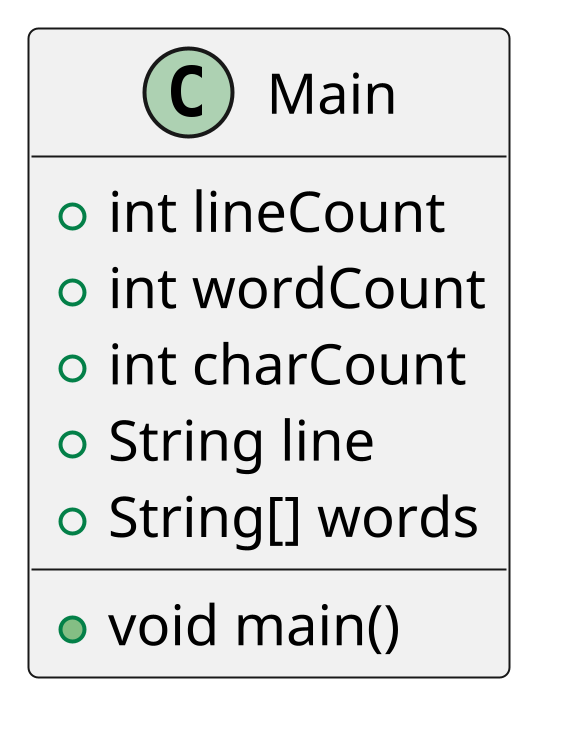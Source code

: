 @startuml

scale 800 width
class Main {
    +int lineCount
    +int wordCount
    +int charCount
    +String line
    +String[] words
    +void main()
}

@enduml